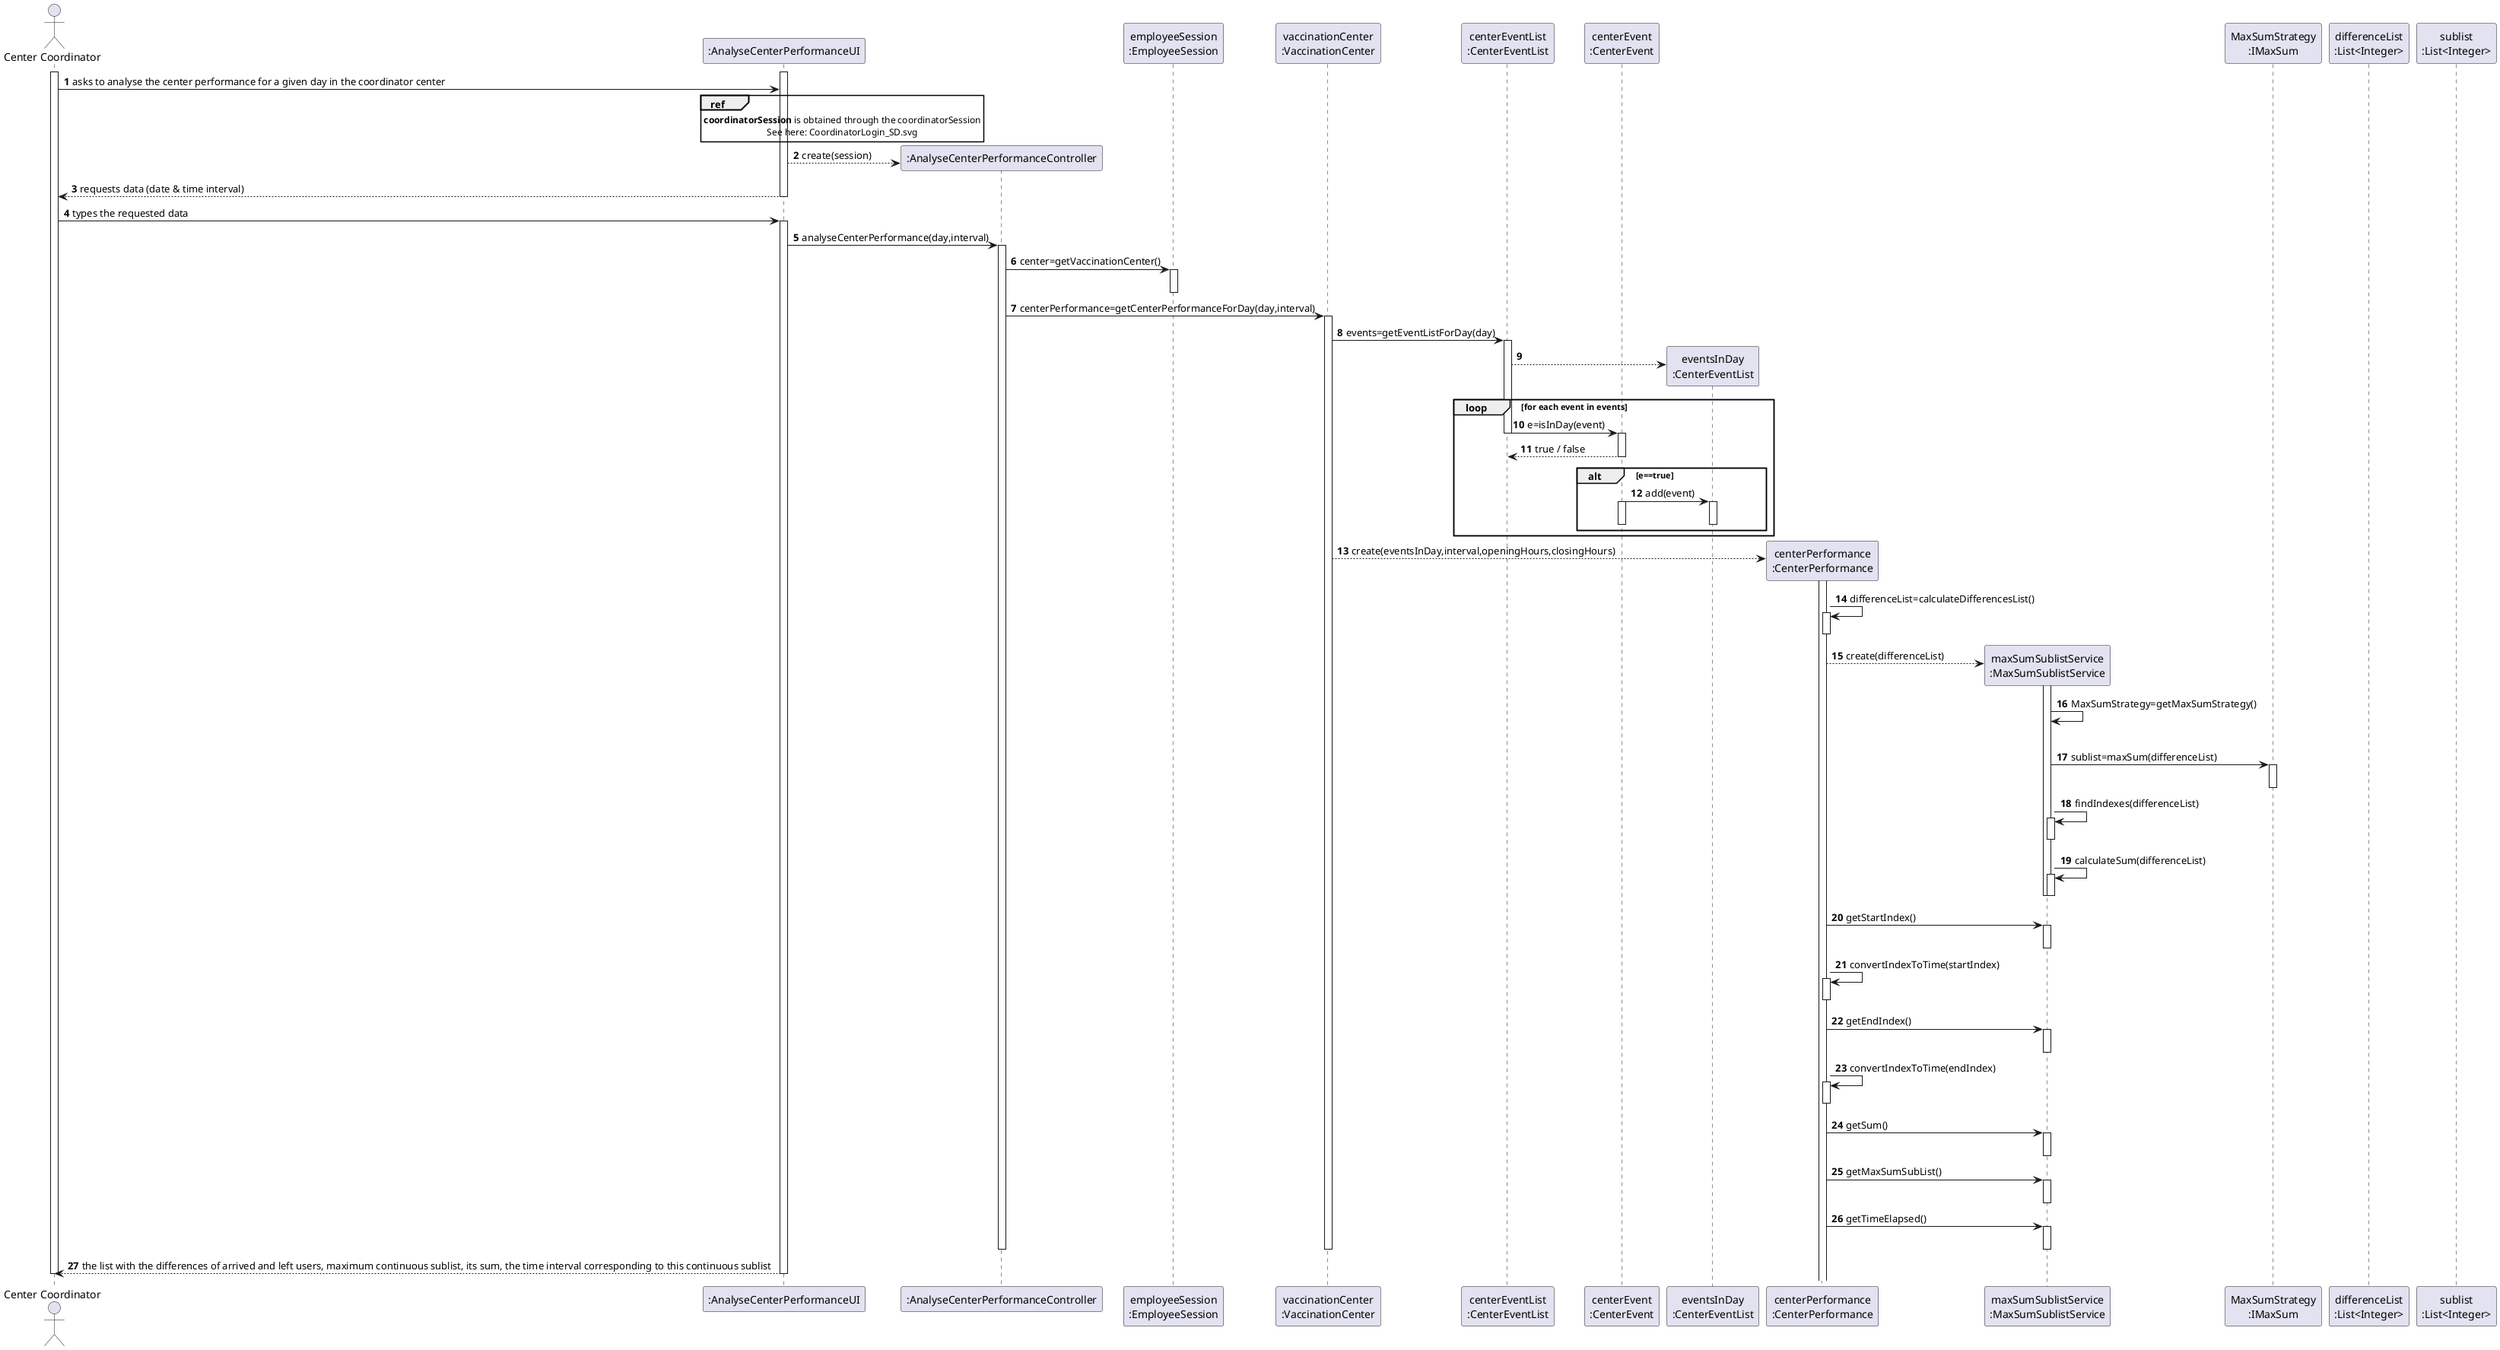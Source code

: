 @startuml
autonumber

actor "Center Coordinator" AS COORD
participant ":AnalyseCenterPerformanceUI" as UI

activate COORD
activate UI
COORD -> UI : asks to analyse the center performance for a given day in the coordinator center
create ":AnalyseCenterPerformanceController" as CTRL

ref over UI 
**coordinatorSession** is obtained through the coordinatorSession
See here: CoordinatorLogin_SD.svg
end ref

UI --> CTRL : create(session)
UI --> COORD : requests data (date & time interval)
deactivate UI
COORD -> UI : types the requested data


participant "employeeSession\n:EmployeeSession" as SESSION
participant "vaccinationCenter\n:VaccinationCenter" as VACC
participant "centerEventList\n:CenterEventList" as EVNTL
participant "centerEvent\n:CenterEvent" as EVNT

activate UI
UI -> CTRL : analyseCenterPerformance(day,interval)

activate CTRL
CTRL -> SESSION : center=getVaccinationCenter()
activate SESSION
deactivate SESSION
CTRL -> VACC : centerPerformance=getCenterPerformanceForDay(day,interval)
activate VACC
VACC -> EVNTL : events=getEventListForDay(day)
activate EVNTL
create "eventsInDay\n:CenterEventList" as EVNTLD
EVNTL --> EVNTLD

loop for each event in events
  EVNTL -> EVNT : e=isInDay(event)
  deactivate EVNTL
  activate EVNT
  EVNT --> EVNTL : true / false
  deactivate EVNT

  alt e==true
    EVNT -> EVNTLD : add(event)
    activate EVNT
    deactivate EVNT
    activate EVNTLD
    deactivate EVNTLD
  end

end loop

create "centerPerformance\n:CenterPerformance" as PERF
VACC --> PERF : create(eventsInDay,interval,openingHours,closingHours)
activate PERF
PERF -> PERF : differenceList=calculateDifferencesList()
activate PERF
deactivate PERF

create "maxSumSublistService\n:MaxSumSublistService" as MAXSS
participant "MaxSumStrategy\n:IMaxSum" as MAXSST

PERF --> MAXSS : create(differenceList)
activate MAXSS
MAXSS -> MAXSS : MaxSumStrategy=getMaxSumStrategy()
|||
MAXSS -> MAXSST : sublist=maxSum(differenceList)
activate MAXSST
deactivate MAXSST
MAXSS -> MAXSS : findIndexes(differenceList)
activate MAXSS
deactivate MAXSS
MAXSS -> MAXSS : calculateSum(differenceList)
activate MAXSS
deactivate MAXSS

deactivate MAXSS
PERF -> MAXSS : getStartIndex()
activate MAXSS
deactivate MAXSS
PERF -> PERF : convertIndexToTime(startIndex)
activate PERF
deactivate PERF
PERF -> MAXSS : getEndIndex()
activate MAXSS
deactivate MAXSS
PERF -> PERF : convertIndexToTime(endIndex)
activate PERF
deactivate PERF
PERF -> MAXSS : getSum()
activate MAXSS
deactivate MAXSS
PERF -> MAXSS : getMaxSumSubList()
activate MAXSS
deactivate MAXSS
PERF -> MAXSS : getTimeElapsed()
activate MAXSS
deactivate MAXSS

deactivate VACC
deactivate CTRL

UI --> COORD : the list with the differences of arrived and left users, maximum continuous sublist, its sum, the time interval corresponding to this continuous sublist 
deactivate UI
deactivate COORD

participant "differenceList\n:List<Integer>" as DIFFL
participant "sublist\n:List<Integer>" as SUBL

@enduml
